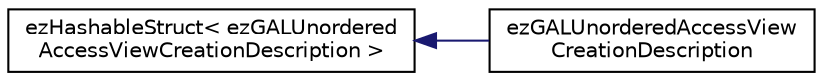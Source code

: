 digraph "Graphical Class Hierarchy"
{
 // LATEX_PDF_SIZE
  edge [fontname="Helvetica",fontsize="10",labelfontname="Helvetica",labelfontsize="10"];
  node [fontname="Helvetica",fontsize="10",shape=record];
  rankdir="LR";
  Node0 [label="ezHashableStruct\< ezGALUnordered\lAccessViewCreationDescription \>",height=0.2,width=0.4,color="black", fillcolor="white", style="filled",URL="$d3/d14/classez_hashable_struct.htm",tooltip=" "];
  Node0 -> Node1 [dir="back",color="midnightblue",fontsize="10",style="solid",fontname="Helvetica"];
  Node1 [label="ezGALUnorderedAccessView\lCreationDescription",height=0.2,width=0.4,color="black", fillcolor="white", style="filled",URL="$d8/dec/structez_g_a_l_unordered_access_view_creation_description.htm",tooltip=" "];
}
